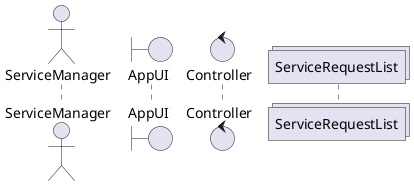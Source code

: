 @startuml
Actor ServiceManager
Boundary AppUI
Control Controller
Collections ServiceRequestList

@enduml